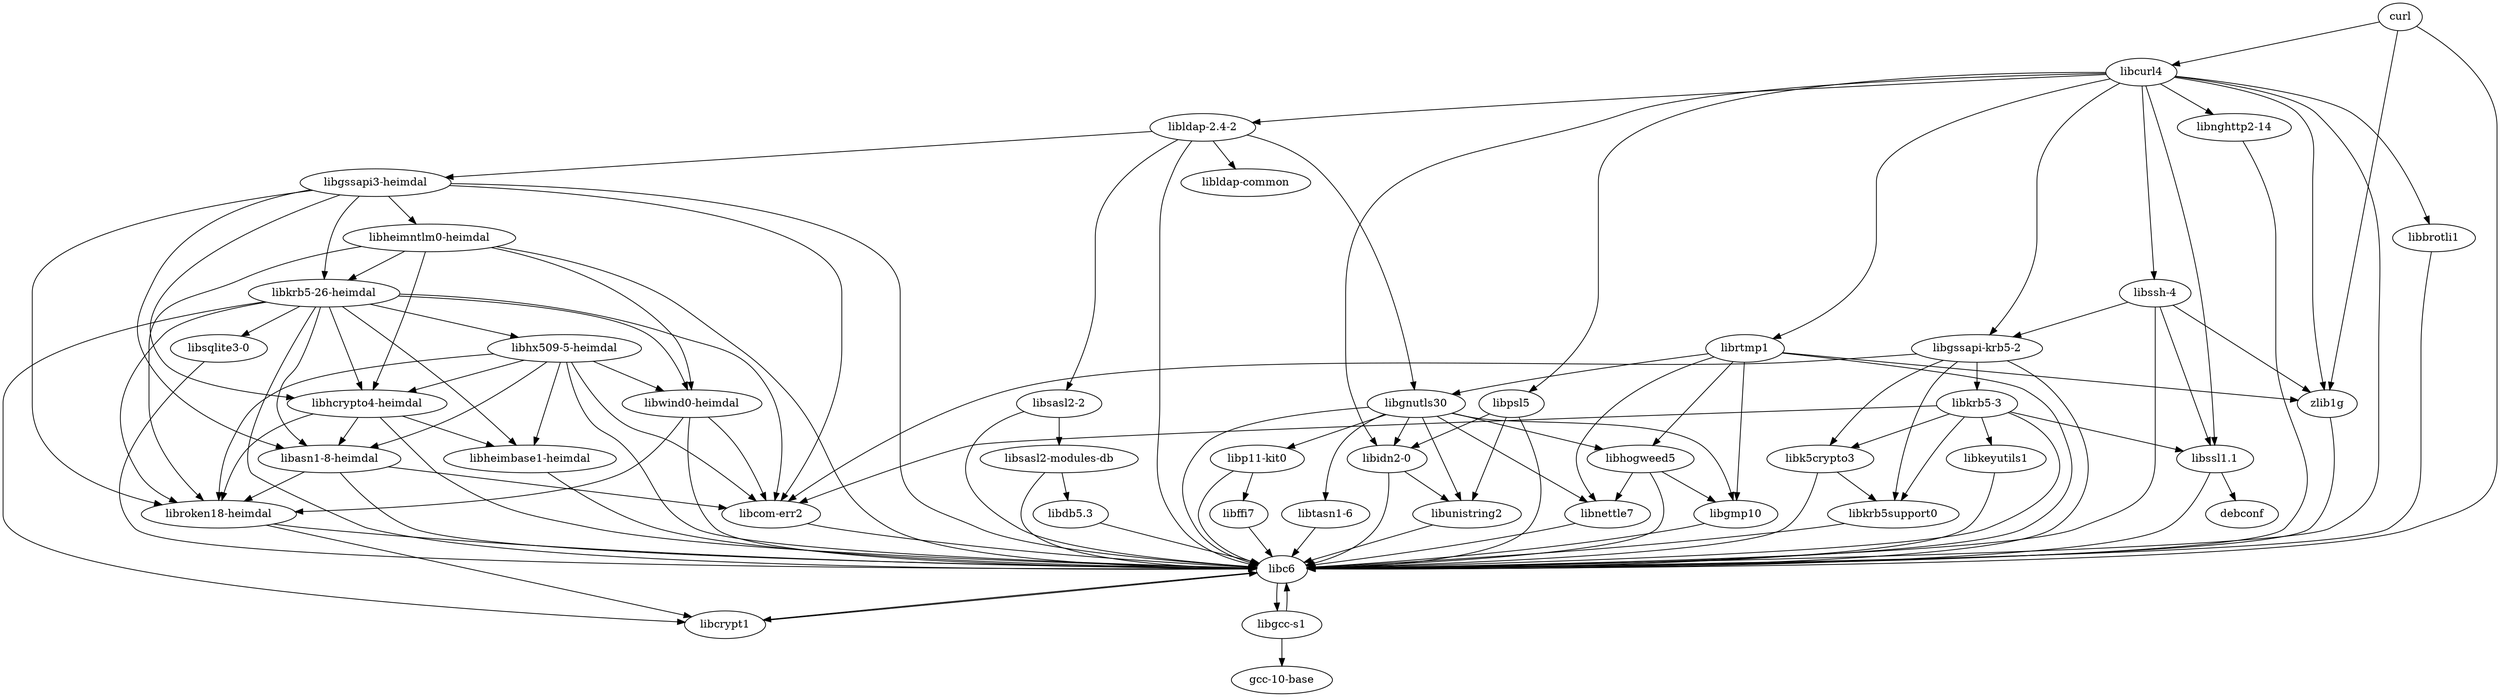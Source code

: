 digraph G {
    "curl" -> "zlib1g";
    "curl" -> "libc6";
    "curl" -> "libcurl4";
    "libc6" -> "libcrypt1";
    "libc6" -> "libgcc-s1";
    "libgcc-s1" -> "libc6";
    "libgcc-s1" -> "gcc-10-base";
    "libcrypt1" -> "libc6";
    "libcurl4" -> "libgssapi-krb5-2";
    "libcurl4" -> "libidn2-0";
    "libcurl4" -> "librtmp1";
    "libcurl4" -> "libssl1.1";
    "libcurl4" -> "libc6";
    "libcurl4" -> "libpsl5";
    "libcurl4" -> "zlib1g";
    "libcurl4" -> "libssh-4";
    "libcurl4" -> "libbrotli1";
    "libcurl4" -> "libldap-2.4-2";
    "libcurl4" -> "libnghttp2-14";
    "libbrotli1" -> "libc6";
    "libgssapi-krb5-2" -> "libk5crypto3";
    "libgssapi-krb5-2" -> "libcom-err2";
    "libgssapi-krb5-2" -> "libkrb5support0";
    "libgssapi-krb5-2" -> "libc6";
    "libgssapi-krb5-2" -> "libkrb5-3";
    "libcom-err2" -> "libc6";
    "libk5crypto3" -> "libc6";
    "libk5crypto3" -> "libkrb5support0";
    "libkrb5support0" -> "libc6";
    "libkrb5-3" -> "libk5crypto3";
    "libkrb5-3" -> "libcom-err2";
    "libkrb5-3" -> "libkrb5support0";
    "libkrb5-3" -> "libssl1.1";
    "libkrb5-3" -> "libc6";
    "libkrb5-3" -> "libkeyutils1";
    "libkeyutils1" -> "libc6";
    "libssl1.1" -> "libc6";
    "libssl1.1" -> "debconf";
    "libidn2-0" -> "libc6";
    "libidn2-0" -> "libunistring2";
    "libunistring2" -> "libc6";
    "libldap-2.4-2" -> "libsasl2-2";
    "libldap-2.4-2" -> "libgssapi3-heimdal";
    "libldap-2.4-2" -> "libc6";
    "libldap-2.4-2" -> "libgnutls30";
    "libldap-2.4-2" -> "libldap-common";
    "libgnutls30" -> "libidn2-0";
    "libgnutls30" -> "libp11-kit0";
    "libgnutls30" -> "libc6";
    "libgnutls30" -> "libunistring2";
    "libgnutls30" -> "libgmp10";
    "libgnutls30" -> "libnettle7";
    "libgnutls30" -> "libhogweed5";
    "libgnutls30" -> "libtasn1-6";
    "libgmp10" -> "libc6";
    "libhogweed5" -> "libc6";
    "libhogweed5" -> "libgmp10";
    "libhogweed5" -> "libnettle7";
    "libnettle7" -> "libc6";
    "libp11-kit0" -> "libc6";
    "libp11-kit0" -> "libffi7";
    "libffi7" -> "libc6";
    "libtasn1-6" -> "libc6";
    "libgssapi3-heimdal" -> "libcom-err2";
    "libgssapi3-heimdal" -> "libroken18-heimdal";
    "libgssapi3-heimdal" -> "libhcrypto4-heimdal";
    "libgssapi3-heimdal" -> "libc6";
    "libgssapi3-heimdal" -> "libheimntlm0-heimdal";
    "libgssapi3-heimdal" -> "libkrb5-26-heimdal";
    "libgssapi3-heimdal" -> "libasn1-8-heimdal";
    "libasn1-8-heimdal" -> "libroken18-heimdal";
    "libasn1-8-heimdal" -> "libc6";
    "libasn1-8-heimdal" -> "libcom-err2";
    "libroken18-heimdal" -> "libc6";
    "libroken18-heimdal" -> "libcrypt1";
    "libhcrypto4-heimdal" -> "libroken18-heimdal";
    "libhcrypto4-heimdal" -> "libc6";
    "libhcrypto4-heimdal" -> "libasn1-8-heimdal";
    "libhcrypto4-heimdal" -> "libheimbase1-heimdal";
    "libheimbase1-heimdal" -> "libc6";
    "libheimntlm0-heimdal" -> "libroken18-heimdal";
    "libheimntlm0-heimdal" -> "libhcrypto4-heimdal";
    "libheimntlm0-heimdal" -> "libwind0-heimdal";
    "libheimntlm0-heimdal" -> "libc6";
    "libheimntlm0-heimdal" -> "libkrb5-26-heimdal";
    "libkrb5-26-heimdal" -> "libcom-err2";
    "libkrb5-26-heimdal" -> "libroken18-heimdal";
    "libkrb5-26-heimdal" -> "libhcrypto4-heimdal";
    "libkrb5-26-heimdal" -> "libhx509-5-heimdal";
    "libkrb5-26-heimdal" -> "libwind0-heimdal";
    "libkrb5-26-heimdal" -> "libc6";
    "libkrb5-26-heimdal" -> "libcrypt1";
    "libkrb5-26-heimdal" -> "libheimbase1-heimdal";
    "libkrb5-26-heimdal" -> "libsqlite3-0";
    "libkrb5-26-heimdal" -> "libasn1-8-heimdal";
    "libhx509-5-heimdal" -> "libcom-err2";
    "libhx509-5-heimdal" -> "libroken18-heimdal";
    "libhx509-5-heimdal" -> "libhcrypto4-heimdal";
    "libhx509-5-heimdal" -> "libwind0-heimdal";
    "libhx509-5-heimdal" -> "libc6";
    "libhx509-5-heimdal" -> "libheimbase1-heimdal";
    "libhx509-5-heimdal" -> "libasn1-8-heimdal";
    "libwind0-heimdal" -> "libroken18-heimdal";
    "libwind0-heimdal" -> "libc6";
    "libwind0-heimdal" -> "libcom-err2";
    "libsqlite3-0" -> "libc6";
    "libsasl2-2" -> "libc6";
    "libsasl2-2" -> "libsasl2-modules-db";
    "libsasl2-modules-db" -> "libdb5.3";
    "libsasl2-modules-db" -> "libc6";
    "libdb5.3" -> "libc6";
    "libnghttp2-14" -> "libc6";
    "libpsl5" -> "libidn2-0";
    "libpsl5" -> "libc6";
    "libpsl5" -> "libunistring2";
    "librtmp1" -> "libc6";
    "librtmp1" -> "libgnutls30";
    "librtmp1" -> "zlib1g";
    "librtmp1" -> "libgmp10";
    "librtmp1" -> "libnettle7";
    "librtmp1" -> "libhogweed5";
    "zlib1g" -> "libc6";
    "libssh-4" -> "libgssapi-krb5-2";
    "libssh-4" -> "libssl1.1";
    "libssh-4" -> "libc6";
    "libssh-4" -> "zlib1g";
}